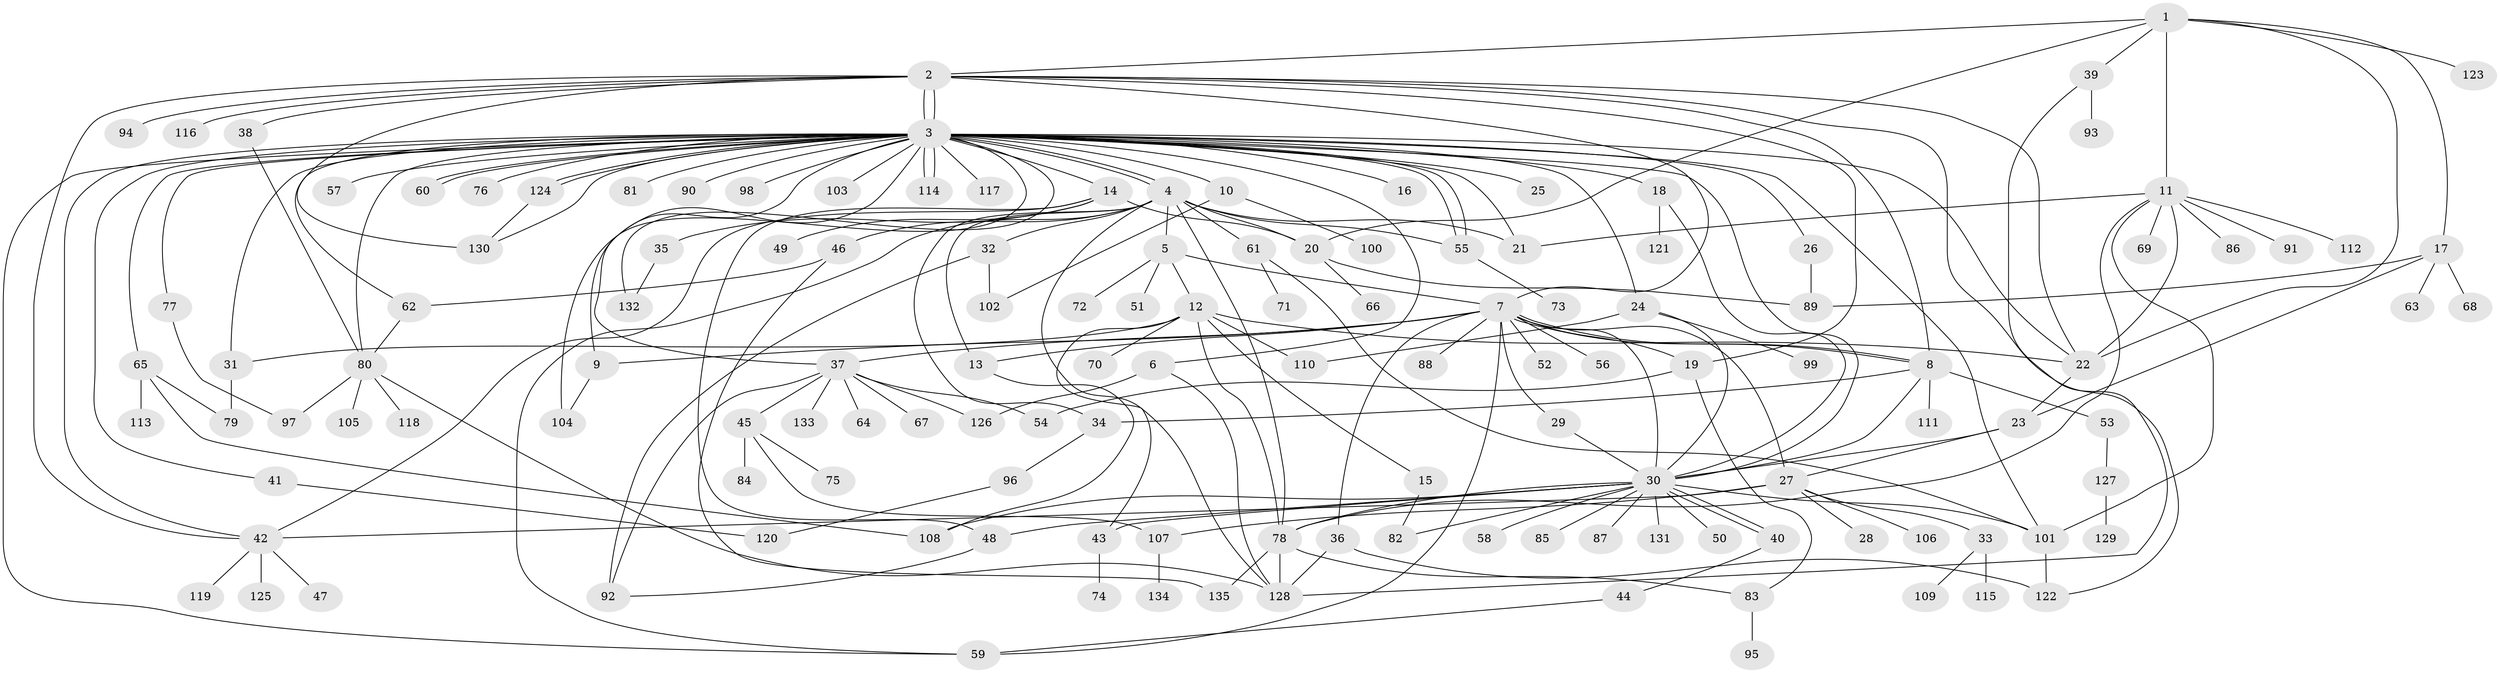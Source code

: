 // coarse degree distribution, {16: 0.00980392156862745, 40: 0.00980392156862745, 15: 0.0196078431372549, 4: 0.058823529411764705, 7: 0.0392156862745098, 6: 0.06862745098039216, 2: 0.18627450980392157, 10: 0.00980392156862745, 3: 0.12745098039215685, 1: 0.43137254901960786, 5: 0.0196078431372549, 21: 0.00980392156862745, 8: 0.00980392156862745}
// Generated by graph-tools (version 1.1) at 2025/51/02/27/25 19:51:56]
// undirected, 135 vertices, 212 edges
graph export_dot {
graph [start="1"]
  node [color=gray90,style=filled];
  1;
  2;
  3;
  4;
  5;
  6;
  7;
  8;
  9;
  10;
  11;
  12;
  13;
  14;
  15;
  16;
  17;
  18;
  19;
  20;
  21;
  22;
  23;
  24;
  25;
  26;
  27;
  28;
  29;
  30;
  31;
  32;
  33;
  34;
  35;
  36;
  37;
  38;
  39;
  40;
  41;
  42;
  43;
  44;
  45;
  46;
  47;
  48;
  49;
  50;
  51;
  52;
  53;
  54;
  55;
  56;
  57;
  58;
  59;
  60;
  61;
  62;
  63;
  64;
  65;
  66;
  67;
  68;
  69;
  70;
  71;
  72;
  73;
  74;
  75;
  76;
  77;
  78;
  79;
  80;
  81;
  82;
  83;
  84;
  85;
  86;
  87;
  88;
  89;
  90;
  91;
  92;
  93;
  94;
  95;
  96;
  97;
  98;
  99;
  100;
  101;
  102;
  103;
  104;
  105;
  106;
  107;
  108;
  109;
  110;
  111;
  112;
  113;
  114;
  115;
  116;
  117;
  118;
  119;
  120;
  121;
  122;
  123;
  124;
  125;
  126;
  127;
  128;
  129;
  130;
  131;
  132;
  133;
  134;
  135;
  1 -- 2;
  1 -- 11;
  1 -- 17;
  1 -- 20;
  1 -- 22;
  1 -- 39;
  1 -- 123;
  2 -- 3;
  2 -- 3;
  2 -- 7;
  2 -- 8;
  2 -- 19;
  2 -- 22;
  2 -- 38;
  2 -- 42;
  2 -- 94;
  2 -- 116;
  2 -- 122;
  2 -- 130;
  3 -- 4;
  3 -- 4;
  3 -- 6;
  3 -- 9;
  3 -- 10;
  3 -- 14;
  3 -- 16;
  3 -- 18;
  3 -- 21;
  3 -- 22;
  3 -- 24;
  3 -- 25;
  3 -- 26;
  3 -- 30;
  3 -- 31;
  3 -- 37;
  3 -- 41;
  3 -- 42;
  3 -- 55;
  3 -- 55;
  3 -- 57;
  3 -- 59;
  3 -- 60;
  3 -- 60;
  3 -- 62;
  3 -- 65;
  3 -- 76;
  3 -- 77;
  3 -- 80;
  3 -- 81;
  3 -- 90;
  3 -- 98;
  3 -- 101;
  3 -- 103;
  3 -- 104;
  3 -- 114;
  3 -- 114;
  3 -- 117;
  3 -- 124;
  3 -- 124;
  3 -- 130;
  3 -- 132;
  4 -- 5;
  4 -- 13;
  4 -- 20;
  4 -- 21;
  4 -- 32;
  4 -- 34;
  4 -- 46;
  4 -- 55;
  4 -- 59;
  4 -- 61;
  4 -- 78;
  4 -- 128;
  5 -- 7;
  5 -- 12;
  5 -- 51;
  5 -- 72;
  6 -- 126;
  6 -- 128;
  7 -- 8;
  7 -- 8;
  7 -- 9;
  7 -- 13;
  7 -- 19;
  7 -- 27;
  7 -- 29;
  7 -- 30;
  7 -- 36;
  7 -- 37;
  7 -- 52;
  7 -- 56;
  7 -- 59;
  7 -- 88;
  8 -- 30;
  8 -- 34;
  8 -- 53;
  8 -- 111;
  9 -- 104;
  10 -- 100;
  10 -- 102;
  11 -- 21;
  11 -- 22;
  11 -- 69;
  11 -- 78;
  11 -- 86;
  11 -- 91;
  11 -- 101;
  11 -- 112;
  12 -- 15;
  12 -- 22;
  12 -- 31;
  12 -- 43;
  12 -- 70;
  12 -- 78;
  12 -- 110;
  13 -- 108;
  14 -- 20;
  14 -- 35;
  14 -- 42;
  14 -- 48;
  14 -- 49;
  15 -- 82;
  17 -- 23;
  17 -- 63;
  17 -- 68;
  17 -- 89;
  18 -- 30;
  18 -- 121;
  19 -- 54;
  19 -- 83;
  20 -- 66;
  20 -- 89;
  22 -- 23;
  23 -- 27;
  23 -- 30;
  24 -- 30;
  24 -- 99;
  24 -- 110;
  26 -- 89;
  27 -- 28;
  27 -- 33;
  27 -- 42;
  27 -- 106;
  27 -- 107;
  29 -- 30;
  30 -- 40;
  30 -- 40;
  30 -- 43;
  30 -- 48;
  30 -- 50;
  30 -- 58;
  30 -- 78;
  30 -- 82;
  30 -- 85;
  30 -- 87;
  30 -- 101;
  30 -- 108;
  30 -- 131;
  31 -- 79;
  32 -- 92;
  32 -- 102;
  33 -- 109;
  33 -- 115;
  34 -- 96;
  35 -- 132;
  36 -- 122;
  36 -- 128;
  37 -- 45;
  37 -- 54;
  37 -- 64;
  37 -- 67;
  37 -- 92;
  37 -- 126;
  37 -- 133;
  38 -- 80;
  39 -- 93;
  39 -- 128;
  40 -- 44;
  41 -- 120;
  42 -- 47;
  42 -- 119;
  42 -- 125;
  43 -- 74;
  44 -- 59;
  45 -- 75;
  45 -- 84;
  45 -- 107;
  46 -- 62;
  46 -- 135;
  48 -- 92;
  53 -- 127;
  55 -- 73;
  61 -- 71;
  61 -- 101;
  62 -- 80;
  65 -- 79;
  65 -- 108;
  65 -- 113;
  77 -- 97;
  78 -- 83;
  78 -- 128;
  78 -- 135;
  80 -- 97;
  80 -- 105;
  80 -- 118;
  80 -- 128;
  83 -- 95;
  96 -- 120;
  101 -- 122;
  107 -- 134;
  124 -- 130;
  127 -- 129;
}
